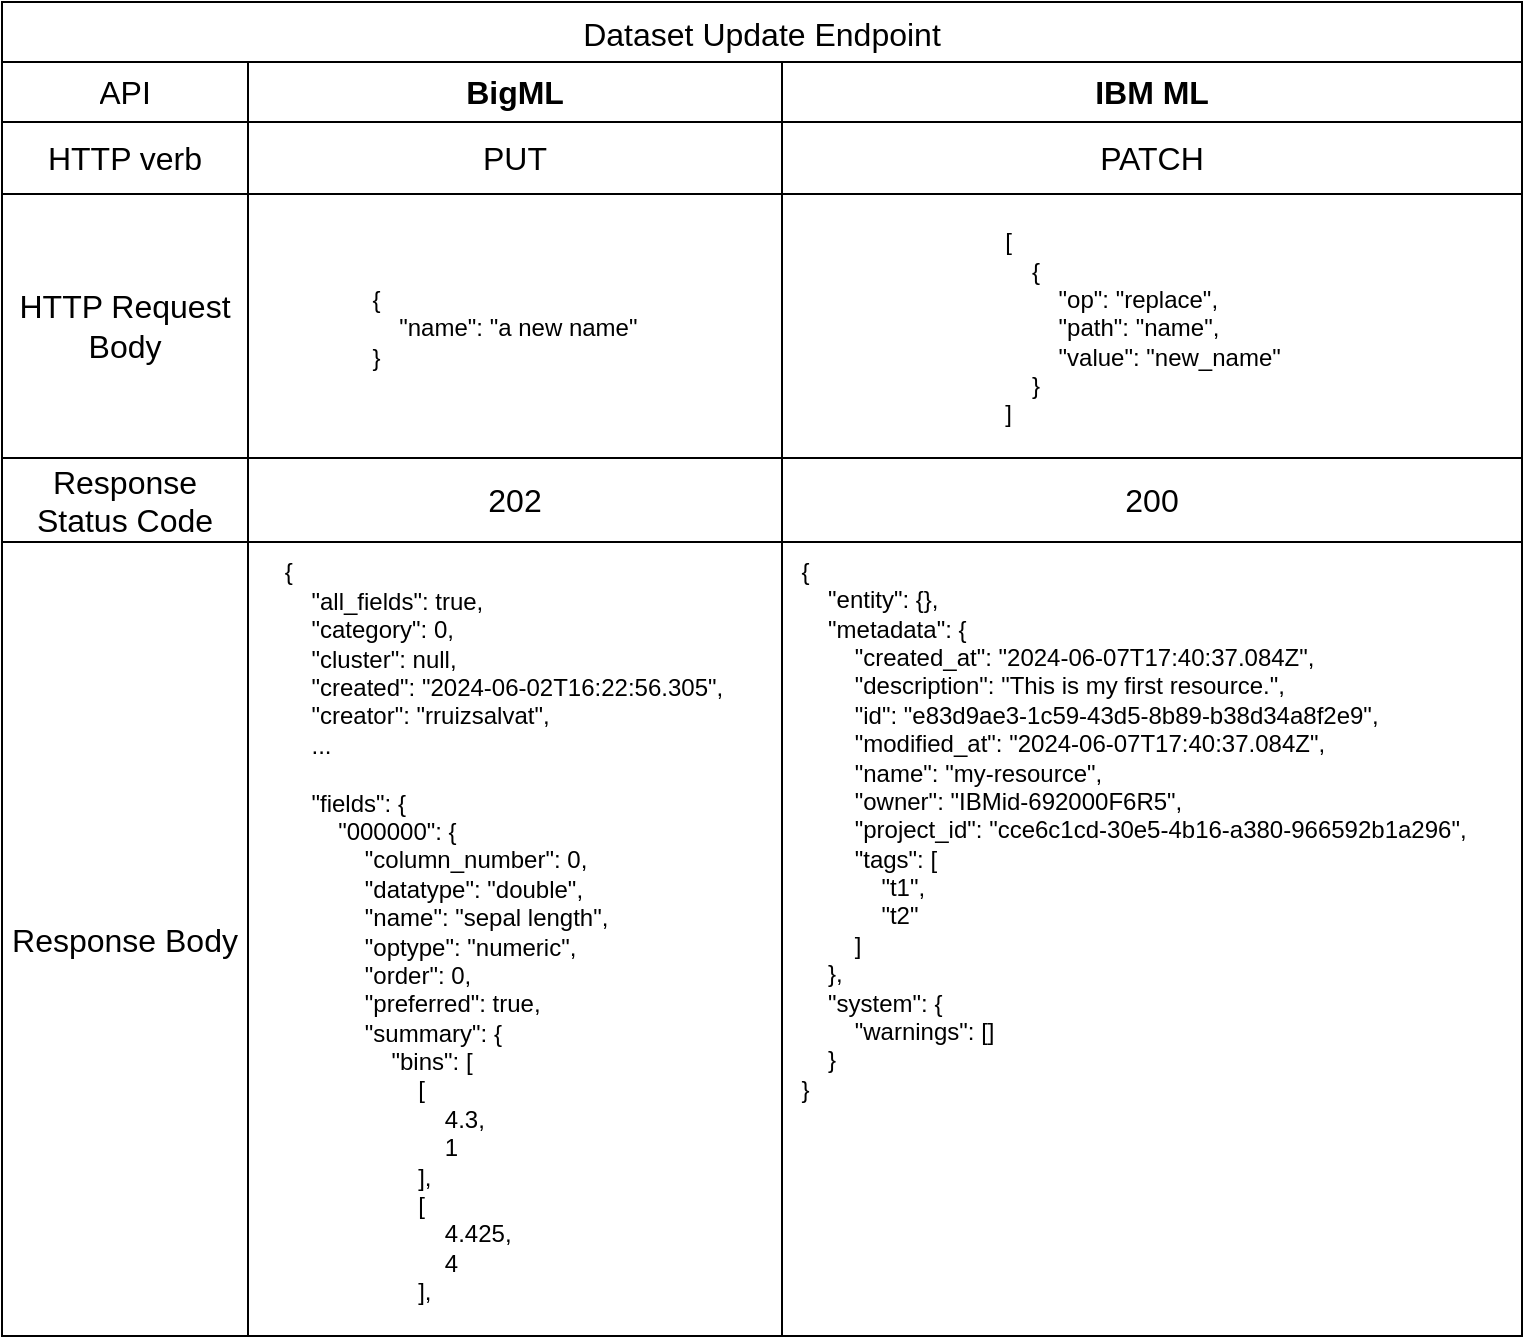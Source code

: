 <mxfile version="24.7.5">
  <diagram name="Page-1" id="Od5l3wLrRDW3ovaMI6OH">
    <mxGraphModel dx="2284" dy="1943" grid="1" gridSize="10" guides="1" tooltips="1" connect="1" arrows="1" fold="1" page="1" pageScale="1" pageWidth="850" pageHeight="1100" math="0" shadow="0">
      <root>
        <mxCell id="0" />
        <mxCell id="1" parent="0" />
        <mxCell id="qN4WwcCjyvkH8z9PgDgT-4" value="Dataset Update Endpoint" style="shape=table;startSize=30;container=1;collapsible=0;childLayout=tableLayout;strokeColor=default;fontSize=16;" parent="1" vertex="1">
          <mxGeometry x="-140" y="-200" width="760" height="667" as="geometry" />
        </mxCell>
        <mxCell id="qN4WwcCjyvkH8z9PgDgT-5" value="" style="shape=tableRow;horizontal=0;startSize=0;swimlaneHead=0;swimlaneBody=0;strokeColor=inherit;top=0;left=0;bottom=0;right=0;collapsible=0;dropTarget=0;fillColor=none;points=[[0,0.5],[1,0.5]];portConstraint=eastwest;fontSize=16;" parent="qN4WwcCjyvkH8z9PgDgT-4" vertex="1">
          <mxGeometry y="30" width="760" height="30" as="geometry" />
        </mxCell>
        <mxCell id="qN4WwcCjyvkH8z9PgDgT-6" value="API" style="shape=partialRectangle;html=1;whiteSpace=wrap;connectable=0;strokeColor=inherit;overflow=hidden;fillColor=none;top=0;left=0;bottom=0;right=0;pointerEvents=1;fontSize=16;" parent="qN4WwcCjyvkH8z9PgDgT-5" vertex="1">
          <mxGeometry width="123" height="30" as="geometry">
            <mxRectangle width="123" height="30" as="alternateBounds" />
          </mxGeometry>
        </mxCell>
        <mxCell id="qN4WwcCjyvkH8z9PgDgT-7" value="&lt;b&gt;BigML&lt;/b&gt;" style="shape=partialRectangle;html=1;whiteSpace=wrap;connectable=0;strokeColor=inherit;overflow=hidden;fillColor=none;top=0;left=0;bottom=0;right=0;pointerEvents=1;fontSize=16;" parent="qN4WwcCjyvkH8z9PgDgT-5" vertex="1">
          <mxGeometry x="123" width="267" height="30" as="geometry">
            <mxRectangle width="267" height="30" as="alternateBounds" />
          </mxGeometry>
        </mxCell>
        <mxCell id="qN4WwcCjyvkH8z9PgDgT-8" value="&lt;b&gt;IBM ML&lt;/b&gt;" style="shape=partialRectangle;html=1;whiteSpace=wrap;connectable=0;strokeColor=inherit;overflow=hidden;fillColor=none;top=0;left=0;bottom=0;right=0;pointerEvents=1;fontSize=16;" parent="qN4WwcCjyvkH8z9PgDgT-5" vertex="1">
          <mxGeometry x="390" width="370" height="30" as="geometry">
            <mxRectangle width="370" height="30" as="alternateBounds" />
          </mxGeometry>
        </mxCell>
        <mxCell id="qN4WwcCjyvkH8z9PgDgT-9" value="" style="shape=tableRow;horizontal=0;startSize=0;swimlaneHead=0;swimlaneBody=0;strokeColor=inherit;top=0;left=0;bottom=0;right=0;collapsible=0;dropTarget=0;fillColor=none;points=[[0,0.5],[1,0.5]];portConstraint=eastwest;fontSize=16;" parent="qN4WwcCjyvkH8z9PgDgT-4" vertex="1">
          <mxGeometry y="60" width="760" height="36" as="geometry" />
        </mxCell>
        <mxCell id="qN4WwcCjyvkH8z9PgDgT-10" value="HTTP verb" style="shape=partialRectangle;html=1;whiteSpace=wrap;connectable=0;strokeColor=inherit;overflow=hidden;fillColor=none;top=0;left=0;bottom=0;right=0;pointerEvents=1;fontSize=16;" parent="qN4WwcCjyvkH8z9PgDgT-9" vertex="1">
          <mxGeometry width="123" height="36" as="geometry">
            <mxRectangle width="123" height="36" as="alternateBounds" />
          </mxGeometry>
        </mxCell>
        <mxCell id="qN4WwcCjyvkH8z9PgDgT-11" value="PUT" style="shape=partialRectangle;html=1;whiteSpace=wrap;connectable=0;strokeColor=inherit;overflow=hidden;fillColor=none;top=0;left=0;bottom=0;right=0;pointerEvents=1;fontSize=16;" parent="qN4WwcCjyvkH8z9PgDgT-9" vertex="1">
          <mxGeometry x="123" width="267" height="36" as="geometry">
            <mxRectangle width="267" height="36" as="alternateBounds" />
          </mxGeometry>
        </mxCell>
        <mxCell id="qN4WwcCjyvkH8z9PgDgT-12" value="PATCH" style="shape=partialRectangle;html=1;whiteSpace=wrap;connectable=0;strokeColor=inherit;overflow=hidden;fillColor=none;top=0;left=0;bottom=0;right=0;pointerEvents=1;fontSize=16;" parent="qN4WwcCjyvkH8z9PgDgT-9" vertex="1">
          <mxGeometry x="390" width="370" height="36" as="geometry">
            <mxRectangle width="370" height="36" as="alternateBounds" />
          </mxGeometry>
        </mxCell>
        <mxCell id="qN4WwcCjyvkH8z9PgDgT-13" value="" style="shape=tableRow;horizontal=0;startSize=0;swimlaneHead=0;swimlaneBody=0;strokeColor=inherit;top=0;left=0;bottom=0;right=0;collapsible=0;dropTarget=0;fillColor=none;points=[[0,0.5],[1,0.5]];portConstraint=eastwest;fontSize=16;" parent="qN4WwcCjyvkH8z9PgDgT-4" vertex="1">
          <mxGeometry y="96" width="760" height="132" as="geometry" />
        </mxCell>
        <mxCell id="qN4WwcCjyvkH8z9PgDgT-14" value="HTTP Request Body" style="shape=partialRectangle;html=1;whiteSpace=wrap;connectable=0;strokeColor=inherit;overflow=hidden;fillColor=none;top=0;left=0;bottom=0;right=0;pointerEvents=1;fontSize=16;" parent="qN4WwcCjyvkH8z9PgDgT-13" vertex="1">
          <mxGeometry width="123" height="132" as="geometry">
            <mxRectangle width="123" height="132" as="alternateBounds" />
          </mxGeometry>
        </mxCell>
        <mxCell id="qN4WwcCjyvkH8z9PgDgT-15" value="" style="shape=partialRectangle;html=1;whiteSpace=wrap;connectable=0;strokeColor=inherit;overflow=hidden;fillColor=none;top=0;left=0;bottom=0;right=0;pointerEvents=1;fontSize=16;" parent="qN4WwcCjyvkH8z9PgDgT-13" vertex="1">
          <mxGeometry x="123" width="267" height="132" as="geometry">
            <mxRectangle width="267" height="132" as="alternateBounds" />
          </mxGeometry>
        </mxCell>
        <mxCell id="qN4WwcCjyvkH8z9PgDgT-16" value="" style="shape=partialRectangle;html=1;whiteSpace=wrap;connectable=0;strokeColor=inherit;overflow=hidden;fillColor=none;top=0;left=0;bottom=0;right=0;pointerEvents=1;fontSize=16;" parent="qN4WwcCjyvkH8z9PgDgT-13" vertex="1">
          <mxGeometry x="390" width="370" height="132" as="geometry">
            <mxRectangle width="370" height="132" as="alternateBounds" />
          </mxGeometry>
        </mxCell>
        <mxCell id="qN4WwcCjyvkH8z9PgDgT-26" style="shape=tableRow;horizontal=0;startSize=0;swimlaneHead=0;swimlaneBody=0;strokeColor=inherit;top=0;left=0;bottom=0;right=0;collapsible=0;dropTarget=0;fillColor=none;points=[[0,0.5],[1,0.5]];portConstraint=eastwest;fontSize=16;" parent="qN4WwcCjyvkH8z9PgDgT-4" vertex="1">
          <mxGeometry y="228" width="760" height="42" as="geometry" />
        </mxCell>
        <mxCell id="qN4WwcCjyvkH8z9PgDgT-27" value="Response Status Code" style="shape=partialRectangle;html=1;whiteSpace=wrap;connectable=0;strokeColor=inherit;overflow=hidden;fillColor=none;top=0;left=0;bottom=0;right=0;pointerEvents=1;fontSize=16;" parent="qN4WwcCjyvkH8z9PgDgT-26" vertex="1">
          <mxGeometry width="123" height="42" as="geometry">
            <mxRectangle width="123" height="42" as="alternateBounds" />
          </mxGeometry>
        </mxCell>
        <mxCell id="qN4WwcCjyvkH8z9PgDgT-28" value="202" style="shape=partialRectangle;html=1;whiteSpace=wrap;connectable=0;strokeColor=inherit;overflow=hidden;fillColor=none;top=0;left=0;bottom=0;right=0;pointerEvents=1;fontSize=16;" parent="qN4WwcCjyvkH8z9PgDgT-26" vertex="1">
          <mxGeometry x="123" width="267" height="42" as="geometry">
            <mxRectangle width="267" height="42" as="alternateBounds" />
          </mxGeometry>
        </mxCell>
        <mxCell id="qN4WwcCjyvkH8z9PgDgT-29" value="200" style="shape=partialRectangle;html=1;whiteSpace=wrap;connectable=0;strokeColor=inherit;overflow=hidden;fillColor=none;top=0;left=0;bottom=0;right=0;pointerEvents=1;fontSize=16;" parent="qN4WwcCjyvkH8z9PgDgT-26" vertex="1">
          <mxGeometry x="390" width="370" height="42" as="geometry">
            <mxRectangle width="370" height="42" as="alternateBounds" />
          </mxGeometry>
        </mxCell>
        <mxCell id="qN4WwcCjyvkH8z9PgDgT-30" style="shape=tableRow;horizontal=0;startSize=0;swimlaneHead=0;swimlaneBody=0;strokeColor=inherit;top=0;left=0;bottom=0;right=0;collapsible=0;dropTarget=0;fillColor=none;points=[[0,0.5],[1,0.5]];portConstraint=eastwest;fontSize=16;" parent="qN4WwcCjyvkH8z9PgDgT-4" vertex="1">
          <mxGeometry y="270" width="760" height="397" as="geometry" />
        </mxCell>
        <mxCell id="qN4WwcCjyvkH8z9PgDgT-31" value="Response Body" style="shape=partialRectangle;html=1;whiteSpace=wrap;connectable=0;strokeColor=inherit;overflow=hidden;fillColor=none;top=0;left=0;bottom=0;right=0;pointerEvents=1;fontSize=16;" parent="qN4WwcCjyvkH8z9PgDgT-30" vertex="1">
          <mxGeometry width="123" height="397" as="geometry">
            <mxRectangle width="123" height="397" as="alternateBounds" />
          </mxGeometry>
        </mxCell>
        <mxCell id="qN4WwcCjyvkH8z9PgDgT-32" style="shape=partialRectangle;html=1;whiteSpace=wrap;connectable=0;strokeColor=inherit;overflow=hidden;fillColor=none;top=0;left=0;bottom=0;right=0;pointerEvents=1;fontSize=16;" parent="qN4WwcCjyvkH8z9PgDgT-30" vertex="1">
          <mxGeometry x="123" width="267" height="397" as="geometry">
            <mxRectangle width="267" height="397" as="alternateBounds" />
          </mxGeometry>
        </mxCell>
        <mxCell id="qN4WwcCjyvkH8z9PgDgT-33" style="shape=partialRectangle;html=1;whiteSpace=wrap;connectable=0;strokeColor=inherit;overflow=hidden;fillColor=none;top=0;left=0;bottom=0;right=0;pointerEvents=1;fontSize=16;" parent="qN4WwcCjyvkH8z9PgDgT-30" vertex="1">
          <mxGeometry x="390" width="370" height="397" as="geometry">
            <mxRectangle width="370" height="397" as="alternateBounds" />
          </mxGeometry>
        </mxCell>
        <mxCell id="qN4WwcCjyvkH8z9PgDgT-3" value="&lt;div style=&quot;text-align: justify;&quot;&gt;&lt;div&gt;{&lt;/div&gt;&lt;div&gt;&amp;nbsp; &amp;nbsp; &quot;name&quot;: &quot;a new name&quot;&lt;/div&gt;&lt;div&gt;}&lt;/div&gt;&lt;/div&gt;" style="text;html=1;align=center;verticalAlign=middle;resizable=0;points=[];autosize=1;strokeColor=none;fillColor=none;" parent="1" vertex="1">
          <mxGeometry x="31" y="-67" width="160" height="60" as="geometry" />
        </mxCell>
        <mxCell id="XgSgT4kqmvN1IkSfaM_B-1" value="&lt;div style=&quot;text-align: justify;&quot;&gt;[&lt;/div&gt;&lt;div style=&quot;text-align: justify;&quot;&gt;&amp;nbsp; &amp;nbsp; {&lt;/div&gt;&lt;div style=&quot;text-align: justify;&quot;&gt;&amp;nbsp; &amp;nbsp; &amp;nbsp; &amp;nbsp; &quot;op&quot;: &quot;replace&quot;,&lt;/div&gt;&lt;div style=&quot;text-align: justify;&quot;&gt;&amp;nbsp; &amp;nbsp; &amp;nbsp; &amp;nbsp; &quot;path&quot;: &quot;name&quot;,&lt;/div&gt;&lt;div style=&quot;text-align: justify;&quot;&gt;&amp;nbsp; &amp;nbsp; &amp;nbsp; &amp;nbsp; &quot;value&quot;: &quot;new_name&quot;&lt;/div&gt;&lt;div style=&quot;text-align: justify;&quot;&gt;&amp;nbsp; &amp;nbsp; }&lt;/div&gt;&lt;div style=&quot;text-align: justify;&quot;&gt;]&lt;/div&gt;" style="text;html=1;align=center;verticalAlign=middle;resizable=0;points=[];autosize=1;strokeColor=none;fillColor=none;" parent="1" vertex="1">
          <mxGeometry x="350" y="-92" width="160" height="110" as="geometry" />
        </mxCell>
        <mxCell id="qN4WwcCjyvkH8z9PgDgT-42" value="&lt;div style=&quot;text-align: justify;&quot;&gt;{&lt;/div&gt;&lt;div style=&quot;text-align: justify;&quot;&gt;&amp;nbsp; &amp;nbsp; &quot;all_fields&quot;: true,&lt;/div&gt;&lt;div style=&quot;text-align: justify;&quot;&gt;&amp;nbsp; &amp;nbsp; &quot;category&quot;: 0,&lt;/div&gt;&lt;div style=&quot;text-align: justify;&quot;&gt;&amp;nbsp; &amp;nbsp; &quot;cluster&quot;: null,&lt;/div&gt;&lt;div style=&quot;text-align: justify;&quot;&gt;&amp;nbsp; &amp;nbsp; &quot;created&quot;: &quot;2024-06-02T16:22:56.305&quot;,&lt;/div&gt;&lt;div style=&quot;text-align: justify;&quot;&gt;&amp;nbsp; &amp;nbsp; &quot;creator&quot;: &quot;rruizsalvat&quot;,&lt;/div&gt;&lt;div style=&quot;text-align: justify;&quot;&gt;&amp;nbsp; &amp;nbsp; ...&lt;/div&gt;&lt;div style=&quot;text-align: justify;&quot;&gt;&amp;nbsp; &amp;nbsp;&amp;nbsp;&lt;/div&gt;&lt;div style=&quot;text-align: justify;&quot;&gt;&amp;nbsp; &amp;nbsp; &quot;fields&quot;: {&lt;/div&gt;&lt;div style=&quot;text-align: justify;&quot;&gt;&amp;nbsp; &amp;nbsp; &amp;nbsp; &amp;nbsp; &quot;000000&quot;: {&lt;/div&gt;&lt;div style=&quot;text-align: justify;&quot;&gt;&amp;nbsp; &amp;nbsp; &amp;nbsp; &amp;nbsp; &amp;nbsp; &amp;nbsp; &quot;column_number&quot;: 0,&lt;/div&gt;&lt;div style=&quot;text-align: justify;&quot;&gt;&amp;nbsp; &amp;nbsp; &amp;nbsp; &amp;nbsp; &amp;nbsp; &amp;nbsp; &quot;datatype&quot;: &quot;double&quot;,&lt;/div&gt;&lt;div style=&quot;text-align: justify;&quot;&gt;&amp;nbsp; &amp;nbsp; &amp;nbsp; &amp;nbsp; &amp;nbsp; &amp;nbsp; &quot;name&quot;: &quot;sepal length&quot;,&lt;/div&gt;&lt;div style=&quot;text-align: justify;&quot;&gt;&amp;nbsp; &amp;nbsp; &amp;nbsp; &amp;nbsp; &amp;nbsp; &amp;nbsp; &quot;optype&quot;: &quot;numeric&quot;,&lt;/div&gt;&lt;div style=&quot;text-align: justify;&quot;&gt;&amp;nbsp; &amp;nbsp; &amp;nbsp; &amp;nbsp; &amp;nbsp; &amp;nbsp; &quot;order&quot;: 0,&lt;/div&gt;&lt;div style=&quot;text-align: justify;&quot;&gt;&amp;nbsp; &amp;nbsp; &amp;nbsp; &amp;nbsp; &amp;nbsp; &amp;nbsp; &quot;preferred&quot;: true,&lt;/div&gt;&lt;div style=&quot;text-align: justify;&quot;&gt;&amp;nbsp; &amp;nbsp; &amp;nbsp; &amp;nbsp; &amp;nbsp; &amp;nbsp; &quot;summary&quot;: {&lt;/div&gt;&lt;div style=&quot;text-align: justify;&quot;&gt;&amp;nbsp; &amp;nbsp; &amp;nbsp; &amp;nbsp; &amp;nbsp; &amp;nbsp; &amp;nbsp; &amp;nbsp; &quot;bins&quot;: [&lt;/div&gt;&lt;div style=&quot;text-align: justify;&quot;&gt;&amp;nbsp; &amp;nbsp; &amp;nbsp; &amp;nbsp; &amp;nbsp; &amp;nbsp; &amp;nbsp; &amp;nbsp; &amp;nbsp; &amp;nbsp; [&lt;/div&gt;&lt;div style=&quot;text-align: justify;&quot;&gt;&amp;nbsp; &amp;nbsp; &amp;nbsp; &amp;nbsp; &amp;nbsp; &amp;nbsp; &amp;nbsp; &amp;nbsp; &amp;nbsp; &amp;nbsp; &amp;nbsp; &amp;nbsp; 4.3,&lt;/div&gt;&lt;div style=&quot;text-align: justify;&quot;&gt;&amp;nbsp; &amp;nbsp; &amp;nbsp; &amp;nbsp; &amp;nbsp; &amp;nbsp; &amp;nbsp; &amp;nbsp; &amp;nbsp; &amp;nbsp; &amp;nbsp; &amp;nbsp; 1&lt;/div&gt;&lt;div style=&quot;text-align: justify;&quot;&gt;&amp;nbsp; &amp;nbsp; &amp;nbsp; &amp;nbsp; &amp;nbsp; &amp;nbsp; &amp;nbsp; &amp;nbsp; &amp;nbsp; &amp;nbsp; ],&lt;/div&gt;&lt;div style=&quot;text-align: justify;&quot;&gt;&amp;nbsp; &amp;nbsp; &amp;nbsp; &amp;nbsp; &amp;nbsp; &amp;nbsp; &amp;nbsp; &amp;nbsp; &amp;nbsp; &amp;nbsp; [&lt;/div&gt;&lt;div style=&quot;text-align: justify;&quot;&gt;&amp;nbsp; &amp;nbsp; &amp;nbsp; &amp;nbsp; &amp;nbsp; &amp;nbsp; &amp;nbsp; &amp;nbsp; &amp;nbsp; &amp;nbsp; &amp;nbsp; &amp;nbsp; 4.425,&lt;/div&gt;&lt;div style=&quot;text-align: justify;&quot;&gt;&amp;nbsp; &amp;nbsp; &amp;nbsp; &amp;nbsp; &amp;nbsp; &amp;nbsp; &amp;nbsp; &amp;nbsp; &amp;nbsp; &amp;nbsp; &amp;nbsp; &amp;nbsp; 4&lt;/div&gt;&lt;div style=&quot;text-align: justify;&quot;&gt;&amp;nbsp; &amp;nbsp; &amp;nbsp; &amp;nbsp; &amp;nbsp; &amp;nbsp; &amp;nbsp; &amp;nbsp; &amp;nbsp; &amp;nbsp; ],&lt;/div&gt;" style="text;html=1;align=center;verticalAlign=middle;whiteSpace=wrap;rounded=0;" parent="1" vertex="1">
          <mxGeometry x="-19" y="70" width="260" height="390" as="geometry" />
        </mxCell>
        <mxCell id="qN4WwcCjyvkH8z9PgDgT-47" value="&lt;div style=&quot;text-align: justify;&quot;&gt;&lt;div&gt;{&lt;/div&gt;&lt;div&gt;&amp;nbsp; &amp;nbsp; &quot;entity&quot;: {},&lt;/div&gt;&lt;div&gt;&amp;nbsp; &amp;nbsp; &quot;metadata&quot;: {&lt;/div&gt;&lt;div&gt;&amp;nbsp; &amp;nbsp; &amp;nbsp; &amp;nbsp; &quot;created_at&quot;: &quot;2024-06-07T17:40:37.084Z&quot;,&lt;/div&gt;&lt;div&gt;&amp;nbsp; &amp;nbsp; &amp;nbsp; &amp;nbsp; &quot;description&quot;: &quot;This is my first resource.&quot;,&lt;/div&gt;&lt;div&gt;&amp;nbsp; &amp;nbsp; &amp;nbsp; &amp;nbsp; &quot;id&quot;: &quot;e83d9ae3-1c59-43d5-8b89-b38d34a8f2e9&quot;,&lt;/div&gt;&lt;div&gt;&amp;nbsp; &amp;nbsp; &amp;nbsp; &amp;nbsp; &quot;modified_at&quot;: &quot;2024-06-07T17:40:37.084Z&quot;,&lt;/div&gt;&lt;div&gt;&amp;nbsp; &amp;nbsp; &amp;nbsp; &amp;nbsp; &quot;name&quot;: &quot;my-resource&quot;,&lt;/div&gt;&lt;div&gt;&amp;nbsp; &amp;nbsp; &amp;nbsp; &amp;nbsp; &quot;owner&quot;: &quot;IBMid-692000F6R5&quot;,&lt;/div&gt;&lt;div&gt;&amp;nbsp; &amp;nbsp; &amp;nbsp; &amp;nbsp; &quot;project_id&quot;: &quot;cce6c1cd-30e5-4b16-a380-966592b1a296&quot;,&lt;/div&gt;&lt;div&gt;&amp;nbsp; &amp;nbsp; &amp;nbsp; &amp;nbsp; &quot;tags&quot;: [&lt;/div&gt;&lt;div&gt;&amp;nbsp; &amp;nbsp; &amp;nbsp; &amp;nbsp; &amp;nbsp; &amp;nbsp; &quot;t1&quot;,&lt;/div&gt;&lt;div&gt;&amp;nbsp; &amp;nbsp; &amp;nbsp; &amp;nbsp; &amp;nbsp; &amp;nbsp; &quot;t2&quot;&lt;/div&gt;&lt;div&gt;&amp;nbsp; &amp;nbsp; &amp;nbsp; &amp;nbsp; ]&lt;/div&gt;&lt;div&gt;&amp;nbsp; &amp;nbsp; },&lt;/div&gt;&lt;div&gt;&amp;nbsp; &amp;nbsp; &quot;system&quot;: {&lt;/div&gt;&lt;div&gt;&amp;nbsp; &amp;nbsp; &amp;nbsp; &amp;nbsp; &quot;warnings&quot;: []&lt;/div&gt;&lt;div&gt;&amp;nbsp; &amp;nbsp; }&lt;/div&gt;&lt;div&gt;}&lt;/div&gt;&lt;/div&gt;" style="text;html=1;align=center;verticalAlign=middle;whiteSpace=wrap;rounded=0;" parent="1" vertex="1">
          <mxGeometry x="251" y="130" width="350" height="167" as="geometry" />
        </mxCell>
      </root>
    </mxGraphModel>
  </diagram>
</mxfile>
